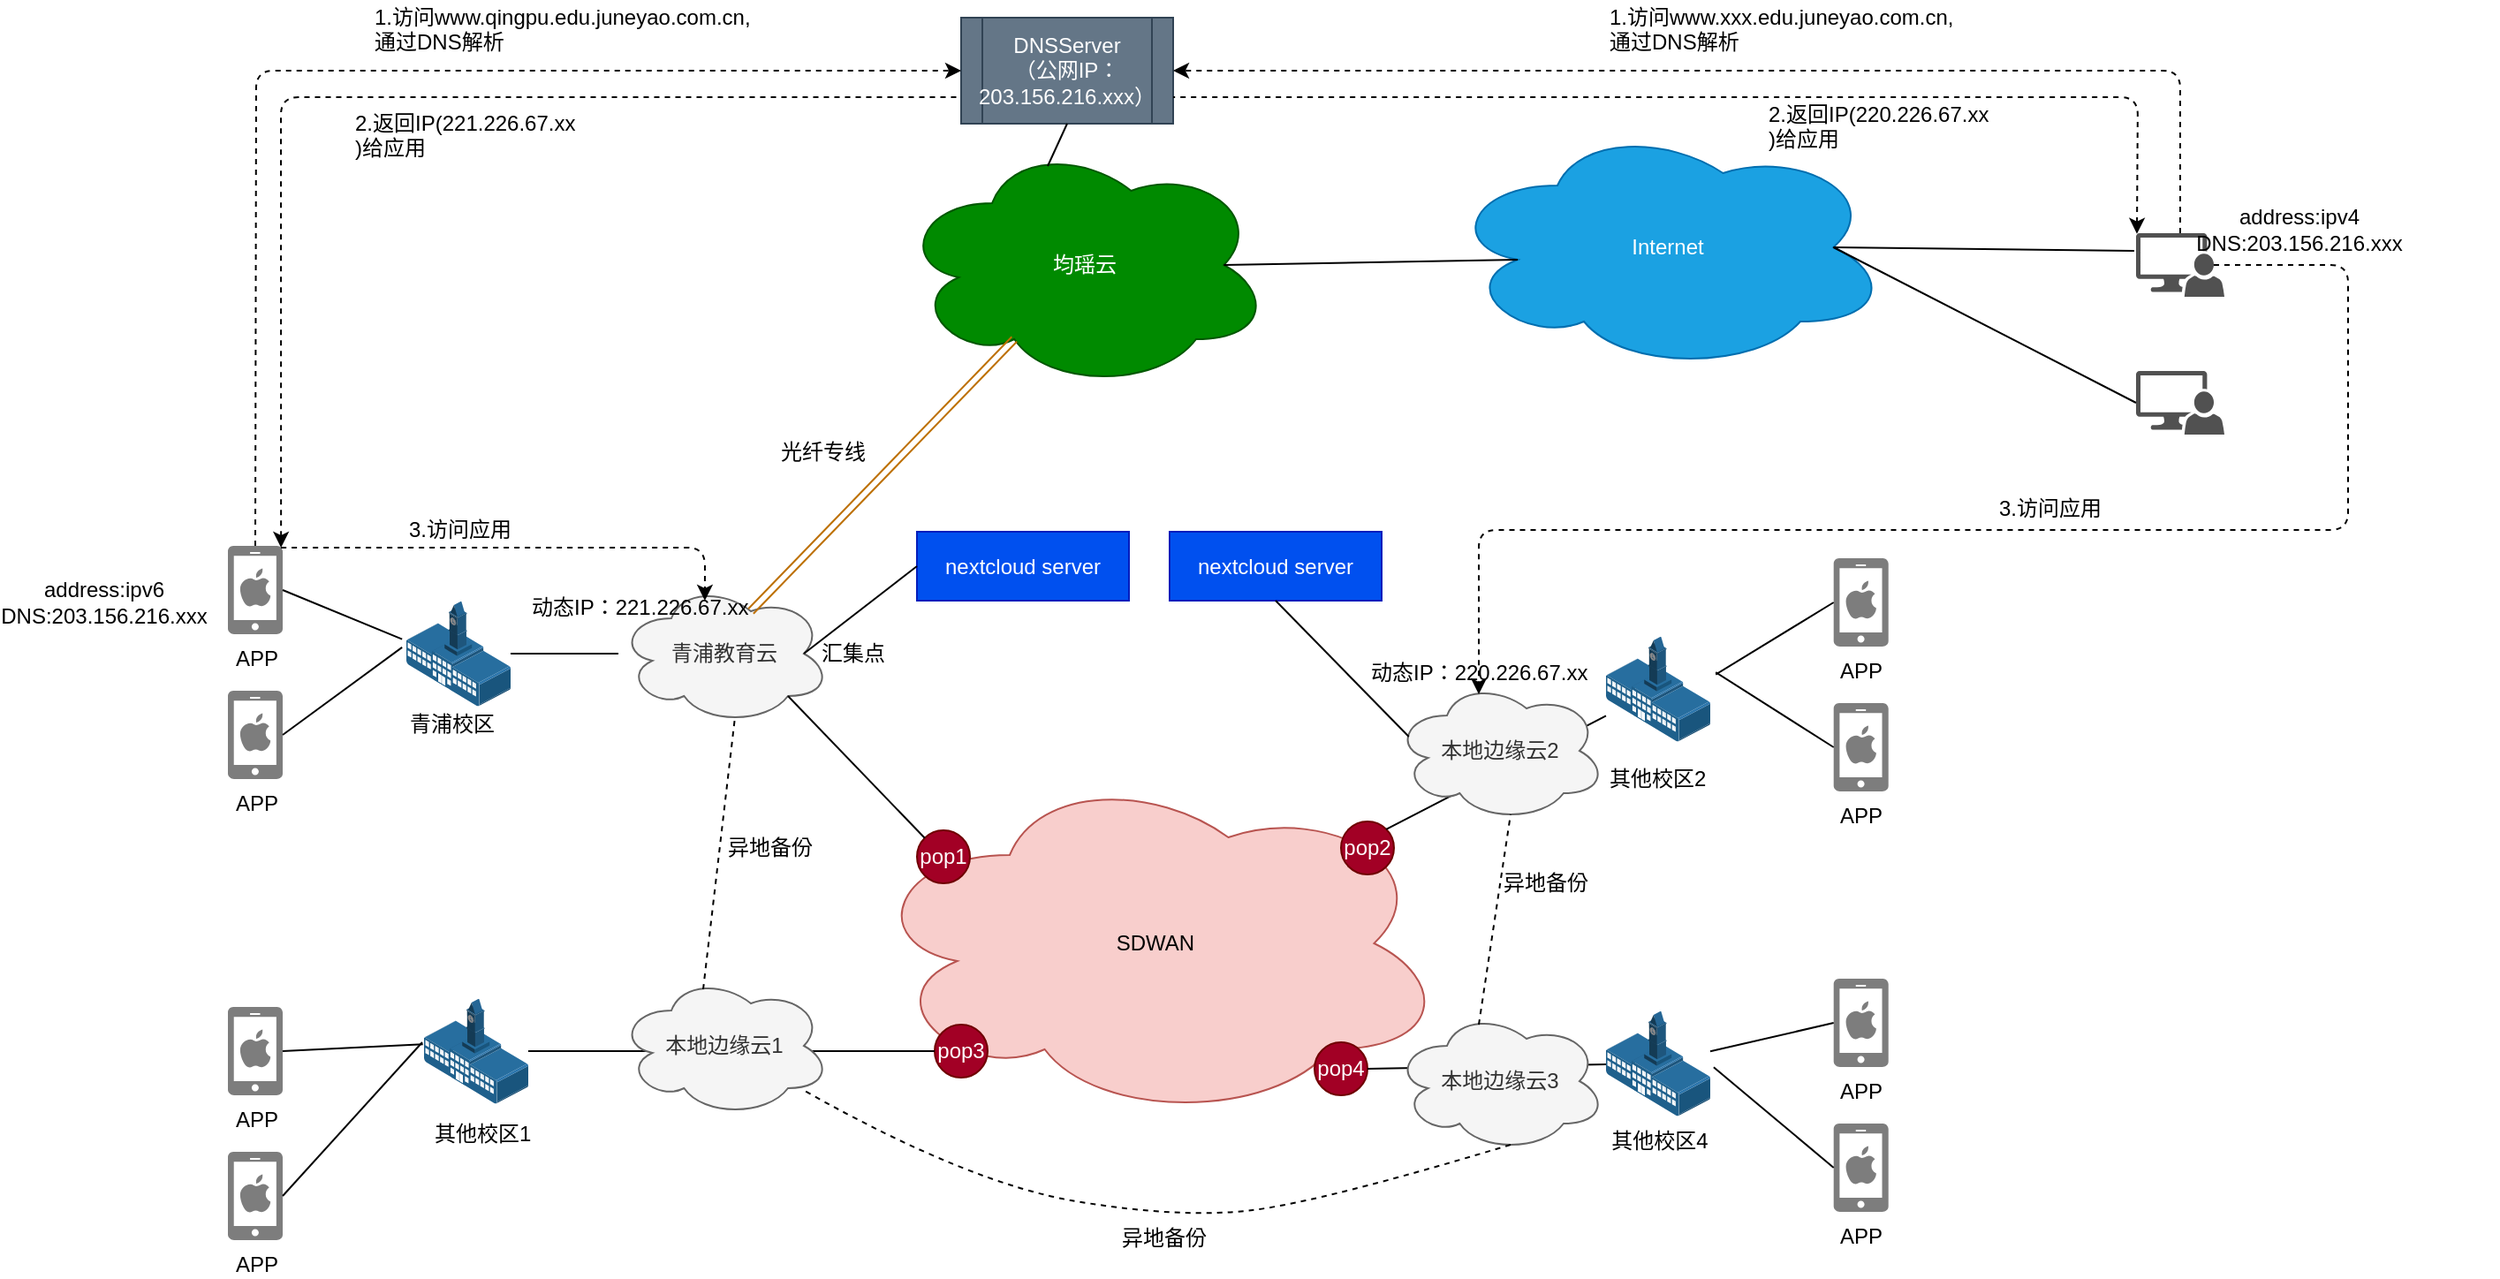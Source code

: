 <mxfile version="10.6.5" type="github"><diagram id="IqaFw5CDY_emTjqSNvjn" name="Page-1"><mxGraphModel dx="2225" dy="773" grid="1" gridSize="10" guides="1" tooltips="1" connect="1" arrows="1" fold="1" page="1" pageScale="1" pageWidth="827" pageHeight="1169" math="0" shadow="0"><root><mxCell id="0"/><mxCell id="1" parent="0"/><mxCell id="vfPRvWdHVXHm8x26jgx_-1" value="均瑶云" style="ellipse;shape=cloud;whiteSpace=wrap;html=1;fillColor=#008a00;strokeColor=#005700;fontColor=#ffffff;" parent="1" vertex="1"><mxGeometry x="260" y="130" width="210" height="140" as="geometry"/></mxCell><mxCell id="vfPRvWdHVXHm8x26jgx_-2" value="青浦教育云" style="ellipse;shape=cloud;whiteSpace=wrap;html=1;fillColor=#f5f5f5;strokeColor=#666666;fontColor=#333333;" parent="1" vertex="1"><mxGeometry x="101" y="380" width="120" height="80" as="geometry"/></mxCell><mxCell id="vfPRvWdHVXHm8x26jgx_-3" value="SDWAN" style="ellipse;shape=cloud;whiteSpace=wrap;html=1;fillColor=#f8cecc;strokeColor=#b85450;" parent="1" vertex="1"><mxGeometry x="240" y="484" width="330" height="200" as="geometry"/></mxCell><mxCell id="vfPRvWdHVXHm8x26jgx_-4" value="pop1" style="ellipse;whiteSpace=wrap;html=1;aspect=fixed;fillColor=#a20025;strokeColor=#6F0000;fontColor=#ffffff;" parent="1" vertex="1"><mxGeometry x="270" y="520" width="30" height="30" as="geometry"/></mxCell><mxCell id="vfPRvWdHVXHm8x26jgx_-5" value="pop2" style="ellipse;whiteSpace=wrap;html=1;aspect=fixed;fillColor=#a20025;strokeColor=#6F0000;fontColor=#ffffff;" parent="1" vertex="1"><mxGeometry x="510" y="515" width="30" height="30" as="geometry"/></mxCell><mxCell id="vfPRvWdHVXHm8x26jgx_-6" value="" style="endArrow=none;html=1;entryX=0.8;entryY=0.8;entryDx=0;entryDy=0;entryPerimeter=0;exitX=0;exitY=0;exitDx=0;exitDy=0;" parent="1" source="vfPRvWdHVXHm8x26jgx_-4" target="vfPRvWdHVXHm8x26jgx_-2" edge="1"><mxGeometry width="50" height="50" relative="1" as="geometry"><mxPoint x="100" y="760" as="sourcePoint"/><mxPoint x="150" y="710" as="targetPoint"/></mxGeometry></mxCell><mxCell id="vfPRvWdHVXHm8x26jgx_-7" value="" style="shape=link;html=1;entryX=0.31;entryY=0.8;entryDx=0;entryDy=0;entryPerimeter=0;exitX=0.625;exitY=0.2;exitDx=0;exitDy=0;exitPerimeter=0;fillColor=#f0a30a;strokeColor=#BD7000;" parent="1" source="vfPRvWdHVXHm8x26jgx_-2" target="vfPRvWdHVXHm8x26jgx_-1" edge="1"><mxGeometry width="50" height="50" relative="1" as="geometry"><mxPoint x="100" y="760" as="sourcePoint"/><mxPoint x="150" y="710" as="targetPoint"/></mxGeometry></mxCell><mxCell id="vfPRvWdHVXHm8x26jgx_-8" value="" style="edgeStyle=orthogonalEdgeStyle;rounded=0;orthogonalLoop=1;jettySize=auto;html=1;endArrow=none;endFill=0;" parent="1" source="vfPRvWdHVXHm8x26jgx_-9" target="vfPRvWdHVXHm8x26jgx_-2" edge="1"><mxGeometry relative="1" as="geometry"/></mxCell><mxCell id="vfPRvWdHVXHm8x26jgx_-9" value="" style="points=[];aspect=fixed;html=1;align=center;shadow=0;dashed=0;image;image=img/lib/allied_telesis/buildings/School_Building.svg;" parent="1" vertex="1"><mxGeometry x="-19" y="390" width="59" height="60" as="geometry"/></mxCell><mxCell id="vfPRvWdHVXHm8x26jgx_-10" value="青浦校区" style="text;html=1;resizable=0;points=[];autosize=1;align=left;verticalAlign=top;spacingTop=-4;" parent="1" vertex="1"><mxGeometry x="-19" y="450" width="60" height="20" as="geometry"/></mxCell><mxCell id="vfPRvWdHVXHm8x26jgx_-11" value="" style="points=[];aspect=fixed;html=1;align=center;shadow=0;dashed=0;image;image=img/lib/allied_telesis/buildings/School_Building.svg;" parent="1" vertex="1"><mxGeometry x="-9" y="615" width="59" height="60" as="geometry"/></mxCell><mxCell id="vfPRvWdHVXHm8x26jgx_-12" value="pop3" style="ellipse;whiteSpace=wrap;html=1;aspect=fixed;fillColor=#a20025;strokeColor=#6F0000;fontColor=#ffffff;" parent="1" vertex="1"><mxGeometry x="280" y="630" width="30" height="30" as="geometry"/></mxCell><mxCell id="vfPRvWdHVXHm8x26jgx_-13" value="其他校区1" style="text;html=1;resizable=0;points=[];autosize=1;align=left;verticalAlign=top;spacingTop=-4;" parent="1" vertex="1"><mxGeometry x="-5" y="682" width="70" height="20" as="geometry"/></mxCell><mxCell id="vfPRvWdHVXHm8x26jgx_-14" value="" style="endArrow=none;html=1;entryX=0;entryY=0.5;entryDx=0;entryDy=0;" parent="1" source="vfPRvWdHVXHm8x26jgx_-11" target="vfPRvWdHVXHm8x26jgx_-12" edge="1"><mxGeometry width="50" height="50" relative="1" as="geometry"><mxPoint x="-20" y="770" as="sourcePoint"/><mxPoint x="30" y="720" as="targetPoint"/></mxGeometry></mxCell><mxCell id="vfPRvWdHVXHm8x26jgx_-15" value="Internet" style="ellipse;shape=cloud;whiteSpace=wrap;html=1;fillColor=#1ba1e2;strokeColor=#006EAF;fontColor=#ffffff;" parent="1" vertex="1"><mxGeometry x="570" y="120" width="250" height="140" as="geometry"/></mxCell><mxCell id="vfPRvWdHVXHm8x26jgx_-16" value="" style="endArrow=none;html=1;entryX=0.16;entryY=0.55;entryDx=0;entryDy=0;entryPerimeter=0;exitX=0.875;exitY=0.5;exitDx=0;exitDy=0;exitPerimeter=0;" parent="1" source="vfPRvWdHVXHm8x26jgx_-1" target="vfPRvWdHVXHm8x26jgx_-15" edge="1"><mxGeometry width="50" height="50" relative="1" as="geometry"><mxPoint x="-20" y="770" as="sourcePoint"/><mxPoint x="30" y="720" as="targetPoint"/></mxGeometry></mxCell><mxCell id="vfPRvWdHVXHm8x26jgx_-17" value="" style="shadow=0;dashed=0;html=1;labelPosition=center;verticalLabelPosition=bottom;verticalAlign=top;align=center;strokeColor=none;shape=mxgraph.mscae.system_center.admin_console;fillColor=#515151;strokeColor=none;" parent="1" vertex="1"><mxGeometry x="960" y="182" width="50" height="36" as="geometry"/></mxCell><mxCell id="vfPRvWdHVXHm8x26jgx_-18" value="" style="shadow=0;dashed=0;html=1;labelPosition=center;verticalLabelPosition=bottom;verticalAlign=top;align=center;strokeColor=none;shape=mxgraph.mscae.system_center.admin_console;fillColor=#515151;strokeColor=none;" parent="1" vertex="1"><mxGeometry x="960" y="260" width="50" height="36" as="geometry"/></mxCell><mxCell id="vfPRvWdHVXHm8x26jgx_-19" value="" style="endArrow=none;html=1;entryX=-0.02;entryY=0.278;entryDx=0;entryDy=0;entryPerimeter=0;exitX=0.875;exitY=0.5;exitDx=0;exitDy=0;exitPerimeter=0;" parent="1" source="vfPRvWdHVXHm8x26jgx_-15" target="vfPRvWdHVXHm8x26jgx_-17" edge="1"><mxGeometry width="50" height="50" relative="1" as="geometry"><mxPoint x="-20" y="770" as="sourcePoint"/><mxPoint x="30" y="720" as="targetPoint"/></mxGeometry></mxCell><mxCell id="vfPRvWdHVXHm8x26jgx_-20" value="" style="endArrow=none;html=1;entryX=0.875;entryY=0.5;entryDx=0;entryDy=0;entryPerimeter=0;exitX=0;exitY=0.5;exitDx=0;exitDy=0;exitPerimeter=0;" parent="1" source="vfPRvWdHVXHm8x26jgx_-18" target="vfPRvWdHVXHm8x26jgx_-15" edge="1"><mxGeometry width="50" height="50" relative="1" as="geometry"><mxPoint x="-20" y="770" as="sourcePoint"/><mxPoint x="30" y="720" as="targetPoint"/><Array as="points"/></mxGeometry></mxCell><mxCell id="vfPRvWdHVXHm8x26jgx_-21" value="光纤专线" style="text;html=1;resizable=0;points=[];autosize=1;align=left;verticalAlign=top;spacingTop=-4;" parent="1" vertex="1"><mxGeometry x="191" y="296" width="60" height="20" as="geometry"/></mxCell><mxCell id="vfPRvWdHVXHm8x26jgx_-22" value="汇集点" style="text;html=1;resizable=0;points=[];autosize=1;align=left;verticalAlign=top;spacingTop=-4;" parent="1" vertex="1"><mxGeometry x="214" y="410" width="50" height="20" as="geometry"/></mxCell><mxCell id="vfPRvWdHVXHm8x26jgx_-23" value="" style="points=[];aspect=fixed;html=1;align=center;shadow=0;dashed=0;image;image=img/lib/allied_telesis/buildings/School_Building.svg;" parent="1" vertex="1"><mxGeometry x="660" y="410" width="59" height="60" as="geometry"/></mxCell><mxCell id="vfPRvWdHVXHm8x26jgx_-24" value="其他校区2" style="text;html=1;resizable=0;points=[];autosize=1;align=left;verticalAlign=top;spacingTop=-4;" parent="1" vertex="1"><mxGeometry x="660" y="481" width="70" height="20" as="geometry"/></mxCell><mxCell id="vfPRvWdHVXHm8x26jgx_-25" value="" style="endArrow=none;html=1;exitX=1;exitY=0;exitDx=0;exitDy=0;" parent="1" source="vfPRvWdHVXHm8x26jgx_-5" target="vfPRvWdHVXHm8x26jgx_-23" edge="1"><mxGeometry width="50" height="50" relative="1" as="geometry"><mxPoint x="-10" y="770" as="sourcePoint"/><mxPoint x="40" y="720" as="targetPoint"/></mxGeometry></mxCell><mxCell id="vfPRvWdHVXHm8x26jgx_-26" value="pop4" style="ellipse;whiteSpace=wrap;html=1;aspect=fixed;fillColor=#a20025;strokeColor=#6F0000;fontColor=#ffffff;" parent="1" vertex="1"><mxGeometry x="495" y="640" width="30" height="30" as="geometry"/></mxCell><mxCell id="vfPRvWdHVXHm8x26jgx_-27" value="其他校区4" style="points=[];aspect=fixed;html=1;align=center;shadow=0;dashed=0;image;image=img/lib/allied_telesis/buildings/School_Building.svg;" parent="1" vertex="1"><mxGeometry x="660" y="622" width="59" height="60" as="geometry"/></mxCell><mxCell id="vfPRvWdHVXHm8x26jgx_-28" value="" style="endArrow=none;html=1;exitX=1;exitY=0.5;exitDx=0;exitDy=0;" parent="1" source="vfPRvWdHVXHm8x26jgx_-26" target="vfPRvWdHVXHm8x26jgx_-27" edge="1"><mxGeometry width="50" height="50" relative="1" as="geometry"><mxPoint y="770" as="sourcePoint"/><mxPoint x="50" y="720" as="targetPoint"/></mxGeometry></mxCell><mxCell id="vfPRvWdHVXHm8x26jgx_-29" value="本地边缘云1" style="ellipse;shape=cloud;whiteSpace=wrap;html=1;fillColor=#f5f5f5;strokeColor=#666666;fontColor=#333333;" parent="1" vertex="1"><mxGeometry x="101" y="602" width="120" height="80" as="geometry"/></mxCell><mxCell id="vfPRvWdHVXHm8x26jgx_-30" value="本地边缘云2" style="ellipse;shape=cloud;whiteSpace=wrap;html=1;fillColor=#f5f5f5;strokeColor=#666666;fontColor=#333333;" parent="1" vertex="1"><mxGeometry x="540" y="435" width="120" height="80" as="geometry"/></mxCell><mxCell id="vfPRvWdHVXHm8x26jgx_-31" value="本地边缘云3" style="ellipse;shape=cloud;whiteSpace=wrap;html=1;fillColor=#f5f5f5;strokeColor=#666666;fontColor=#333333;" parent="1" vertex="1"><mxGeometry x="540" y="622" width="120" height="80" as="geometry"/></mxCell><mxCell id="vfPRvWdHVXHm8x26jgx_-32" value="" style="endArrow=none;dashed=1;html=1;entryX=0.55;entryY=0.95;entryDx=0;entryDy=0;entryPerimeter=0;exitX=0.4;exitY=0.1;exitDx=0;exitDy=0;exitPerimeter=0;" parent="1" source="vfPRvWdHVXHm8x26jgx_-29" target="vfPRvWdHVXHm8x26jgx_-2" edge="1"><mxGeometry width="50" height="50" relative="1" as="geometry"><mxPoint x="-20" y="770" as="sourcePoint"/><mxPoint x="30" y="720" as="targetPoint"/></mxGeometry></mxCell><mxCell id="vfPRvWdHVXHm8x26jgx_-33" value="异地备份" style="text;html=1;resizable=0;points=[];autosize=1;align=left;verticalAlign=top;spacingTop=-4;" parent="1" vertex="1"><mxGeometry x="161" y="520" width="60" height="20" as="geometry"/></mxCell><mxCell id="vfPRvWdHVXHm8x26jgx_-34" value="" style="endArrow=none;dashed=1;html=1;entryX=0.55;entryY=0.95;entryDx=0;entryDy=0;entryPerimeter=0;exitX=0.4;exitY=0.1;exitDx=0;exitDy=0;exitPerimeter=0;" parent="1" source="vfPRvWdHVXHm8x26jgx_-31" target="vfPRvWdHVXHm8x26jgx_-30" edge="1"><mxGeometry width="50" height="50" relative="1" as="geometry"><mxPoint x="-20" y="770" as="sourcePoint"/><mxPoint x="30" y="720" as="targetPoint"/></mxGeometry></mxCell><mxCell id="vfPRvWdHVXHm8x26jgx_-35" value="异地备份" style="text;html=1;resizable=0;points=[];autosize=1;align=left;verticalAlign=top;spacingTop=-4;" parent="1" vertex="1"><mxGeometry x="600" y="540" width="60" height="20" as="geometry"/></mxCell><mxCell id="vfPRvWdHVXHm8x26jgx_-36" value="" style="curved=1;endArrow=none;html=1;exitX=0.55;exitY=0.95;exitDx=0;exitDy=0;exitPerimeter=0;endFill=0;dashed=1;" parent="1" source="vfPRvWdHVXHm8x26jgx_-31" target="vfPRvWdHVXHm8x26jgx_-29" edge="1"><mxGeometry width="50" height="50" relative="1" as="geometry"><mxPoint x="-20" y="770" as="sourcePoint"/><mxPoint x="30" y="720" as="targetPoint"/><Array as="points"><mxPoint x="500" y="730"/><mxPoint x="420" y="740"/><mxPoint x="300" y="720"/></Array></mxGeometry></mxCell><mxCell id="vfPRvWdHVXHm8x26jgx_-37" value="异地备份" style="text;html=1;resizable=0;points=[];autosize=1;align=left;verticalAlign=top;spacingTop=-4;" parent="1" vertex="1"><mxGeometry x="383.5" y="741" width="60" height="20" as="geometry"/></mxCell><mxCell id="vfPRvWdHVXHm8x26jgx_-38" value="APP" style="shadow=0;dashed=0;html=1;strokeColor=none;labelPosition=center;verticalLabelPosition=bottom;verticalAlign=top;align=center;shape=mxgraph.mscae.enterprise.iphone;fillColor=#7D7D7D;" parent="1" vertex="1"><mxGeometry x="-120" y="620" width="31" height="50" as="geometry"/></mxCell><mxCell id="vfPRvWdHVXHm8x26jgx_-39" value="" style="endArrow=none;html=1;entryX=-0.011;entryY=0.436;entryDx=0;entryDy=0;entryPerimeter=0;exitX=1;exitY=0.5;exitDx=0;exitDy=0;exitPerimeter=0;" parent="1" source="vfPRvWdHVXHm8x26jgx_-38" target="vfPRvWdHVXHm8x26jgx_-11" edge="1"><mxGeometry width="50" height="50" relative="1" as="geometry"><mxPoint x="-120" y="830" as="sourcePoint"/><mxPoint x="-70" y="780" as="targetPoint"/></mxGeometry></mxCell><mxCell id="vfPRvWdHVXHm8x26jgx_-40" value="APP" style="shadow=0;dashed=0;html=1;strokeColor=none;labelPosition=center;verticalLabelPosition=bottom;verticalAlign=top;align=center;shape=mxgraph.mscae.enterprise.iphone;fillColor=#7D7D7D;" parent="1" vertex="1"><mxGeometry x="-120" y="702" width="31" height="50" as="geometry"/></mxCell><mxCell id="vfPRvWdHVXHm8x26jgx_-41" value="" style="endArrow=none;html=1;entryX=-0.017;entryY=0.417;entryDx=0;entryDy=0;entryPerimeter=0;exitX=1;exitY=0.5;exitDx=0;exitDy=0;exitPerimeter=0;" parent="1" source="vfPRvWdHVXHm8x26jgx_-40" target="vfPRvWdHVXHm8x26jgx_-11" edge="1"><mxGeometry width="50" height="50" relative="1" as="geometry"><mxPoint x="-120" y="830" as="sourcePoint"/><mxPoint x="-70" y="780" as="targetPoint"/></mxGeometry></mxCell><mxCell id="vfPRvWdHVXHm8x26jgx_-42" value="APP" style="shadow=0;dashed=0;html=1;strokeColor=none;labelPosition=center;verticalLabelPosition=bottom;verticalAlign=top;align=center;shape=mxgraph.mscae.enterprise.iphone;fillColor=#7D7D7D;" parent="1" vertex="1"><mxGeometry x="-120" y="359" width="31" height="50" as="geometry"/></mxCell><mxCell id="vfPRvWdHVXHm8x26jgx_-43" value="APP" style="shadow=0;dashed=0;html=1;strokeColor=none;labelPosition=center;verticalLabelPosition=bottom;verticalAlign=top;align=center;shape=mxgraph.mscae.enterprise.iphone;fillColor=#7D7D7D;" parent="1" vertex="1"><mxGeometry x="-120" y="441" width="31" height="50" as="geometry"/></mxCell><mxCell id="vfPRvWdHVXHm8x26jgx_-44" value="" style="endArrow=none;html=1;entryX=-0.041;entryY=0.441;entryDx=0;entryDy=0;entryPerimeter=0;exitX=1;exitY=0.5;exitDx=0;exitDy=0;exitPerimeter=0;" parent="1" source="vfPRvWdHVXHm8x26jgx_-43" target="vfPRvWdHVXHm8x26jgx_-9" edge="1"><mxGeometry width="50" height="50" relative="1" as="geometry"><mxPoint x="-120" y="840" as="sourcePoint"/><mxPoint x="-70" y="790" as="targetPoint"/></mxGeometry></mxCell><mxCell id="vfPRvWdHVXHm8x26jgx_-45" value="" style="endArrow=none;html=1;entryX=-0.041;entryY=0.363;entryDx=0;entryDy=0;entryPerimeter=0;exitX=1;exitY=0.5;exitDx=0;exitDy=0;exitPerimeter=0;" parent="1" source="vfPRvWdHVXHm8x26jgx_-42" target="vfPRvWdHVXHm8x26jgx_-9" edge="1"><mxGeometry width="50" height="50" relative="1" as="geometry"><mxPoint x="-120" y="840" as="sourcePoint"/><mxPoint x="-70" y="790" as="targetPoint"/></mxGeometry></mxCell><mxCell id="vfPRvWdHVXHm8x26jgx_-46" value="APP" style="shadow=0;dashed=0;html=1;strokeColor=none;labelPosition=center;verticalLabelPosition=bottom;verticalAlign=top;align=center;shape=mxgraph.mscae.enterprise.iphone;fillColor=#7D7D7D;" parent="1" vertex="1"><mxGeometry x="788.853" y="604" width="31" height="50" as="geometry"/></mxCell><mxCell id="vfPRvWdHVXHm8x26jgx_-47" value="APP" style="shadow=0;dashed=0;html=1;strokeColor=none;labelPosition=center;verticalLabelPosition=bottom;verticalAlign=top;align=center;shape=mxgraph.mscae.enterprise.iphone;fillColor=#7D7D7D;" parent="1" vertex="1"><mxGeometry x="788.853" y="686" width="31" height="50" as="geometry"/></mxCell><mxCell id="vfPRvWdHVXHm8x26jgx_-48" value="" style="endArrow=none;html=1;entryX=0;entryY=0.5;entryDx=0;entryDy=0;entryPerimeter=0;exitX=1.033;exitY=0.535;exitDx=0;exitDy=0;exitPerimeter=0;" parent="1" source="vfPRvWdHVXHm8x26jgx_-27" target="vfPRvWdHVXHm8x26jgx_-47" edge="1"><mxGeometry width="50" height="50" relative="1" as="geometry"><mxPoint x="70" y="840" as="sourcePoint"/><mxPoint x="120" y="790" as="targetPoint"/></mxGeometry></mxCell><mxCell id="vfPRvWdHVXHm8x26jgx_-49" value="" style="endArrow=none;html=1;entryX=0;entryY=0.5;entryDx=0;entryDy=0;entryPerimeter=0;" parent="1" source="vfPRvWdHVXHm8x26jgx_-27" target="vfPRvWdHVXHm8x26jgx_-46" edge="1"><mxGeometry width="50" height="50" relative="1" as="geometry"><mxPoint x="70" y="840" as="sourcePoint"/><mxPoint x="120" y="790" as="targetPoint"/></mxGeometry></mxCell><mxCell id="vfPRvWdHVXHm8x26jgx_-50" value="APP" style="shadow=0;dashed=0;html=1;strokeColor=none;labelPosition=center;verticalLabelPosition=bottom;verticalAlign=top;align=center;shape=mxgraph.mscae.enterprise.iphone;fillColor=#7D7D7D;" parent="1" vertex="1"><mxGeometry x="788.853" y="366" width="31" height="50" as="geometry"/></mxCell><mxCell id="vfPRvWdHVXHm8x26jgx_-51" value="APP" style="shadow=0;dashed=0;html=1;strokeColor=none;labelPosition=center;verticalLabelPosition=bottom;verticalAlign=top;align=center;shape=mxgraph.mscae.enterprise.iphone;fillColor=#7D7D7D;" parent="1" vertex="1"><mxGeometry x="788.853" y="448" width="31" height="50" as="geometry"/></mxCell><mxCell id="vfPRvWdHVXHm8x26jgx_-52" value="" style="endArrow=none;html=1;entryX=0;entryY=0.5;entryDx=0;entryDy=0;entryPerimeter=0;exitX=1.053;exitY=0.343;exitDx=0;exitDy=0;exitPerimeter=0;" parent="1" source="vfPRvWdHVXHm8x26jgx_-23" target="vfPRvWdHVXHm8x26jgx_-51" edge="1"><mxGeometry width="50" height="50" relative="1" as="geometry"><mxPoint x="70" y="840" as="sourcePoint"/><mxPoint x="120" y="790" as="targetPoint"/></mxGeometry></mxCell><mxCell id="vfPRvWdHVXHm8x26jgx_-53" value="" style="endArrow=none;html=1;entryX=0;entryY=0.5;entryDx=0;entryDy=0;entryPerimeter=0;exitX=1.053;exitY=0.363;exitDx=0;exitDy=0;exitPerimeter=0;" parent="1" source="vfPRvWdHVXHm8x26jgx_-23" target="vfPRvWdHVXHm8x26jgx_-50" edge="1"><mxGeometry width="50" height="50" relative="1" as="geometry"><mxPoint x="70" y="840" as="sourcePoint"/><mxPoint x="120" y="790" as="targetPoint"/></mxGeometry></mxCell><mxCell id="vfPRvWdHVXHm8x26jgx_-54" value="address:ipv6&lt;br&gt;&lt;span&gt;DNS:203.156.216.xxx&lt;/span&gt;&lt;br&gt;" style="text;html=1;strokeColor=none;fillColor=none;align=center;verticalAlign=middle;whiteSpace=wrap;rounded=0;" parent="1" vertex="1"><mxGeometry x="-210" y="381" width="40" height="20" as="geometry"/></mxCell><mxCell id="vfPRvWdHVXHm8x26jgx_-55" value="DNSServer&lt;br&gt;（公网IP：203.156.216.xxx）&lt;br&gt;" style="shape=process;whiteSpace=wrap;html=1;backgroundOutline=1;fillColor=#647687;strokeColor=#314354;fontColor=#ffffff;" parent="1" vertex="1"><mxGeometry x="295" y="60" width="120" height="60" as="geometry"/></mxCell><mxCell id="vfPRvWdHVXHm8x26jgx_-58" value="" style="endArrow=none;html=1;entryX=0.5;entryY=1;entryDx=0;entryDy=0;exitX=0.4;exitY=0.1;exitDx=0;exitDy=0;exitPerimeter=0;" parent="1" source="vfPRvWdHVXHm8x26jgx_-1" target="vfPRvWdHVXHm8x26jgx_-55" edge="1"><mxGeometry width="50" height="50" relative="1" as="geometry"><mxPoint x="150" y="240" as="sourcePoint"/><mxPoint x="200" y="190" as="targetPoint"/></mxGeometry></mxCell><mxCell id="vfPRvWdHVXHm8x26jgx_-61" value="" style="endArrow=classic;dashed=1;html=1;entryX=0;entryY=0.5;entryDx=0;entryDy=0;exitX=0.5;exitY=0;exitDx=0;exitDy=0;exitPerimeter=0;endFill=1;" parent="1" source="vfPRvWdHVXHm8x26jgx_-42" target="vfPRvWdHVXHm8x26jgx_-55" edge="1"><mxGeometry width="50" height="50" relative="1" as="geometry"><mxPoint x="-160" y="840" as="sourcePoint"/><mxPoint x="-110" y="790" as="targetPoint"/><Array as="points"><mxPoint x="-104" y="90"/></Array></mxGeometry></mxCell><mxCell id="vfPRvWdHVXHm8x26jgx_-62" value="1.访问www.qingpu.edu.juneyao.com.cn,&lt;br&gt;通过DNS解析&lt;br&gt;" style="text;html=1;resizable=0;points=[];autosize=1;align=left;verticalAlign=top;spacingTop=-4;" parent="1" vertex="1"><mxGeometry x="-39" y="50" width="230" height="30" as="geometry"/></mxCell><mxCell id="vfPRvWdHVXHm8x26jgx_-63" value="" style="endArrow=none;dashed=1;html=1;entryX=0;entryY=0.75;entryDx=0;entryDy=0;exitX=0.97;exitY=0.02;exitDx=0;exitDy=0;exitPerimeter=0;startArrow=classic;startFill=1;" parent="1" source="vfPRvWdHVXHm8x26jgx_-42" target="vfPRvWdHVXHm8x26jgx_-55" edge="1"><mxGeometry width="50" height="50" relative="1" as="geometry"><mxPoint x="-250" y="840" as="sourcePoint"/><mxPoint x="-200" y="790" as="targetPoint"/><Array as="points"><mxPoint x="-90" y="105"/></Array></mxGeometry></mxCell><mxCell id="vfPRvWdHVXHm8x26jgx_-64" value="2.返回IP(221.226.67.xx&lt;br&gt;)给应用" style="text;html=1;resizable=0;points=[];autosize=1;align=left;verticalAlign=top;spacingTop=-4;" parent="1" vertex="1"><mxGeometry x="-50" y="110" width="140" height="30" as="geometry"/></mxCell><mxCell id="vfPRvWdHVXHm8x26jgx_-65" value="动态IP：221.226.67.xx" style="text;html=1;resizable=0;points=[];autosize=1;align=left;verticalAlign=top;spacingTop=-4;" parent="1" vertex="1"><mxGeometry x="50" y="384" width="140" height="20" as="geometry"/></mxCell><mxCell id="vfPRvWdHVXHm8x26jgx_-67" value="" style="endArrow=classic;dashed=1;html=1;entryX=0.714;entryY=0.3;entryDx=0;entryDy=0;entryPerimeter=0;exitX=0.97;exitY=0.02;exitDx=0;exitDy=0;exitPerimeter=0;endFill=1;" parent="1" source="vfPRvWdHVXHm8x26jgx_-42" target="vfPRvWdHVXHm8x26jgx_-65" edge="1"><mxGeometry width="50" height="50" relative="1" as="geometry"><mxPoint x="-250" y="840" as="sourcePoint"/><mxPoint x="-200" y="790" as="targetPoint"/><Array as="points"><mxPoint x="150" y="360"/></Array></mxGeometry></mxCell><mxCell id="vfPRvWdHVXHm8x26jgx_-68" value="3.访问应用" style="text;html=1;resizable=0;points=[];align=center;verticalAlign=middle;labelBackgroundColor=#ffffff;" parent="vfPRvWdHVXHm8x26jgx_-67" vertex="1" connectable="0"><mxGeometry x="-0.082" y="-1" relative="1" as="geometry"><mxPoint x="-23.5" y="-11" as="offset"/></mxGeometry></mxCell><mxCell id="vfPRvWdHVXHm8x26jgx_-71" value="address:ipv4&lt;br&gt;&lt;span&gt;DNS:203.156.216.xxx&lt;/span&gt;&lt;br&gt;" style="text;html=1;strokeColor=none;fillColor=none;align=center;verticalAlign=middle;whiteSpace=wrap;rounded=0;" parent="1" vertex="1"><mxGeometry x="940" y="170" width="225" height="20" as="geometry"/></mxCell><mxCell id="vfPRvWdHVXHm8x26jgx_-72" value="" style="endArrow=classic;dashed=1;html=1;entryX=1;entryY=0.5;entryDx=0;entryDy=0;exitX=0.5;exitY=0;exitDx=0;exitDy=0;exitPerimeter=0;endFill=1;" parent="1" source="vfPRvWdHVXHm8x26jgx_-17" target="vfPRvWdHVXHm8x26jgx_-55" edge="1"><mxGeometry width="50" height="50" relative="1" as="geometry"><mxPoint x="-94" y="369" as="sourcePoint"/><mxPoint x="305" y="100" as="targetPoint"/><Array as="points"><mxPoint x="985" y="90"/></Array></mxGeometry></mxCell><mxCell id="vfPRvWdHVXHm8x26jgx_-73" value="1.访问www.xxx.edu.juneyao.com.cn,&lt;br&gt;通过DNS解析&lt;br&gt;" style="text;html=1;resizable=0;points=[];autosize=1;align=left;verticalAlign=top;spacingTop=-4;" parent="1" vertex="1"><mxGeometry x="660" y="50" width="210" height="30" as="geometry"/></mxCell><mxCell id="vfPRvWdHVXHm8x26jgx_-74" value="" style="endArrow=none;dashed=1;html=1;entryX=1;entryY=0.75;entryDx=0;entryDy=0;exitX=0.01;exitY=0.01;exitDx=0;exitDy=0;exitPerimeter=0;startArrow=classic;startFill=1;" parent="1" source="vfPRvWdHVXHm8x26jgx_-17" target="vfPRvWdHVXHm8x26jgx_-55" edge="1"><mxGeometry width="50" height="50" relative="1" as="geometry"><mxPoint x="-80" y="370" as="sourcePoint"/><mxPoint x="305" y="115" as="targetPoint"/><Array as="points"><mxPoint x="961" y="105"/></Array></mxGeometry></mxCell><mxCell id="vfPRvWdHVXHm8x26jgx_-75" value="2.返回IP(220.226.67.xx&lt;br&gt;)给应用" style="text;html=1;resizable=0;points=[];autosize=1;align=left;verticalAlign=top;spacingTop=-4;" parent="1" vertex="1"><mxGeometry x="750" y="105" width="140" height="30" as="geometry"/></mxCell><mxCell id="vfPRvWdHVXHm8x26jgx_-77" value="动态IP：220.226.67.xx" style="text;html=1;resizable=0;points=[];autosize=1;align=left;verticalAlign=top;spacingTop=-4;" parent="1" vertex="1"><mxGeometry x="525" y="421" width="140" height="20" as="geometry"/></mxCell><mxCell id="vfPRvWdHVXHm8x26jgx_-78" value="" style="endArrow=classic;dashed=1;html=1;entryX=0.4;entryY=0.1;entryDx=0;entryDy=0;entryPerimeter=0;exitX=0.88;exitY=0.5;exitDx=0;exitDy=0;exitPerimeter=0;endFill=1;" parent="1" source="vfPRvWdHVXHm8x26jgx_-17" target="vfPRvWdHVXHm8x26jgx_-30" edge="1"><mxGeometry width="50" height="50" relative="1" as="geometry"><mxPoint x="-80" y="370" as="sourcePoint"/><mxPoint x="160" y="400" as="targetPoint"/><Array as="points"><mxPoint x="1080" y="200"/><mxPoint x="1080" y="350"/><mxPoint x="588" y="350"/></Array></mxGeometry></mxCell><mxCell id="vfPRvWdHVXHm8x26jgx_-79" value="3.访问应用" style="text;html=1;resizable=0;points=[];align=center;verticalAlign=middle;labelBackgroundColor=#ffffff;" parent="vfPRvWdHVXHm8x26jgx_-78" vertex="1" connectable="0"><mxGeometry x="-0.082" y="-1" relative="1" as="geometry"><mxPoint x="-23.5" y="-11" as="offset"/></mxGeometry></mxCell><mxCell id="W_XEh6TsBrJHUnl-LWd--8" value="nextcloud server" style="rounded=0;whiteSpace=wrap;html=1;fillColor=#0050ef;strokeColor=#001DBC;fontColor=#ffffff;" vertex="1" parent="1"><mxGeometry x="270" y="351" width="120" height="39" as="geometry"/></mxCell><mxCell id="W_XEh6TsBrJHUnl-LWd--9" value="" style="endArrow=none;html=1;entryX=0;entryY=0.5;entryDx=0;entryDy=0;exitX=0.875;exitY=0.5;exitDx=0;exitDy=0;exitPerimeter=0;" edge="1" parent="1" source="vfPRvWdHVXHm8x26jgx_-2" target="W_XEh6TsBrJHUnl-LWd--8"><mxGeometry width="50" height="50" relative="1" as="geometry"><mxPoint x="-250" y="840" as="sourcePoint"/><mxPoint x="-200" y="790" as="targetPoint"/></mxGeometry></mxCell><mxCell id="W_XEh6TsBrJHUnl-LWd--10" value="nextcloud server" style="rounded=0;whiteSpace=wrap;html=1;fillColor=#0050ef;strokeColor=#001DBC;fontColor=#ffffff;" vertex="1" parent="1"><mxGeometry x="413" y="351" width="120" height="39" as="geometry"/></mxCell><mxCell id="W_XEh6TsBrJHUnl-LWd--13" value="" style="endArrow=none;html=1;entryX=0.5;entryY=1;entryDx=0;entryDy=0;exitX=0.07;exitY=0.4;exitDx=0;exitDy=0;exitPerimeter=0;" edge="1" parent="1" source="vfPRvWdHVXHm8x26jgx_-30" target="W_XEh6TsBrJHUnl-LWd--10"><mxGeometry width="50" height="50" relative="1" as="geometry"><mxPoint x="-250" y="840" as="sourcePoint"/><mxPoint x="-200" y="790" as="targetPoint"/></mxGeometry></mxCell></root></mxGraphModel></diagram></mxfile>